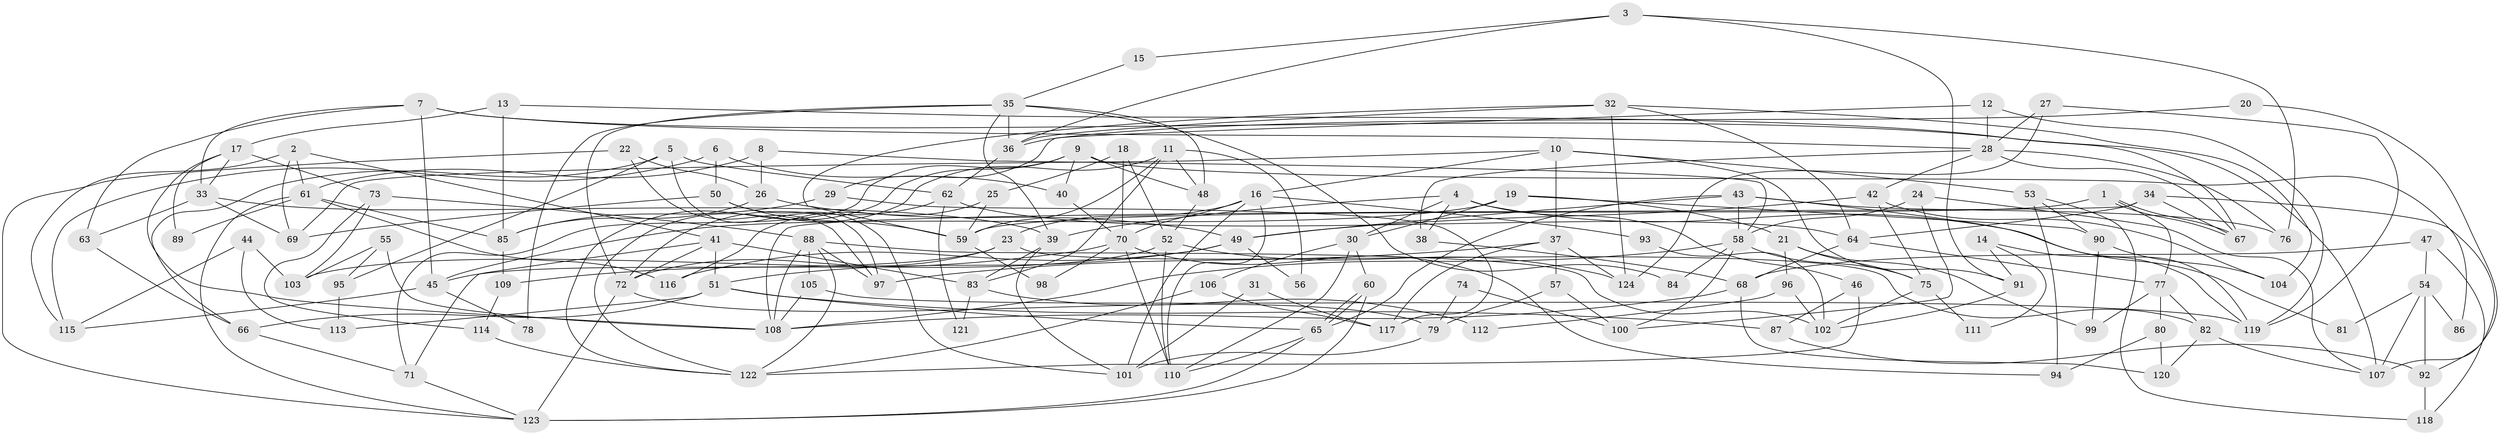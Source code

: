 // Generated by graph-tools (version 1.1) at 2025/11/02/27/25 16:11:22]
// undirected, 124 vertices, 248 edges
graph export_dot {
graph [start="1"]
  node [color=gray90,style=filled];
  1;
  2;
  3;
  4;
  5;
  6;
  7;
  8;
  9;
  10;
  11;
  12;
  13;
  14;
  15;
  16;
  17;
  18;
  19;
  20;
  21;
  22;
  23;
  24;
  25;
  26;
  27;
  28;
  29;
  30;
  31;
  32;
  33;
  34;
  35;
  36;
  37;
  38;
  39;
  40;
  41;
  42;
  43;
  44;
  45;
  46;
  47;
  48;
  49;
  50;
  51;
  52;
  53;
  54;
  55;
  56;
  57;
  58;
  59;
  60;
  61;
  62;
  63;
  64;
  65;
  66;
  67;
  68;
  69;
  70;
  71;
  72;
  73;
  74;
  75;
  76;
  77;
  78;
  79;
  80;
  81;
  82;
  83;
  84;
  85;
  86;
  87;
  88;
  89;
  90;
  91;
  92;
  93;
  94;
  95;
  96;
  97;
  98;
  99;
  100;
  101;
  102;
  103;
  104;
  105;
  106;
  107;
  108;
  109;
  110;
  111;
  112;
  113;
  114;
  115;
  116;
  117;
  118;
  119;
  120;
  121;
  122;
  123;
  124;
  1 -- 67;
  1 -- 67;
  1 -- 59;
  1 -- 77;
  2 -- 41;
  2 -- 69;
  2 -- 61;
  2 -- 115;
  3 -- 76;
  3 -- 36;
  3 -- 15;
  3 -- 91;
  4 -- 30;
  4 -- 38;
  4 -- 39;
  4 -- 46;
  4 -- 81;
  5 -- 62;
  5 -- 66;
  5 -- 95;
  5 -- 97;
  6 -- 115;
  6 -- 50;
  6 -- 40;
  7 -- 107;
  7 -- 33;
  7 -- 28;
  7 -- 45;
  7 -- 63;
  8 -- 26;
  8 -- 61;
  8 -- 58;
  9 -- 40;
  9 -- 122;
  9 -- 48;
  9 -- 71;
  9 -- 86;
  10 -- 91;
  10 -- 16;
  10 -- 37;
  10 -- 53;
  10 -- 69;
  11 -- 59;
  11 -- 122;
  11 -- 48;
  11 -- 56;
  11 -- 83;
  12 -- 28;
  12 -- 119;
  12 -- 29;
  13 -- 85;
  13 -- 67;
  13 -- 17;
  14 -- 91;
  14 -- 119;
  14 -- 111;
  15 -- 35;
  16 -- 70;
  16 -- 101;
  16 -- 23;
  16 -- 93;
  16 -- 110;
  17 -- 73;
  17 -- 33;
  17 -- 89;
  17 -- 108;
  18 -- 70;
  18 -- 52;
  18 -- 25;
  19 -- 45;
  19 -- 30;
  19 -- 21;
  19 -- 90;
  20 -- 107;
  20 -- 36;
  21 -- 99;
  21 -- 75;
  21 -- 96;
  22 -- 123;
  22 -- 26;
  22 -- 97;
  23 -- 72;
  23 -- 45;
  23 -- 82;
  24 -- 100;
  24 -- 58;
  24 -- 107;
  25 -- 116;
  25 -- 59;
  26 -- 85;
  26 -- 49;
  27 -- 28;
  27 -- 124;
  27 -- 119;
  28 -- 67;
  28 -- 38;
  28 -- 42;
  28 -- 76;
  29 -- 117;
  29 -- 85;
  30 -- 60;
  30 -- 110;
  30 -- 106;
  31 -- 101;
  31 -- 117;
  32 -- 36;
  32 -- 124;
  32 -- 59;
  32 -- 64;
  32 -- 104;
  33 -- 39;
  33 -- 63;
  33 -- 69;
  34 -- 108;
  34 -- 64;
  34 -- 67;
  34 -- 92;
  35 -- 48;
  35 -- 72;
  35 -- 36;
  35 -- 39;
  35 -- 78;
  35 -- 84;
  36 -- 62;
  37 -- 97;
  37 -- 57;
  37 -- 117;
  37 -- 124;
  38 -- 68;
  39 -- 83;
  39 -- 101;
  40 -- 70;
  41 -- 71;
  41 -- 83;
  41 -- 51;
  41 -- 72;
  42 -- 75;
  42 -- 49;
  42 -- 104;
  43 -- 58;
  43 -- 65;
  43 -- 49;
  43 -- 76;
  43 -- 119;
  44 -- 115;
  44 -- 103;
  44 -- 113;
  45 -- 78;
  45 -- 115;
  46 -- 87;
  46 -- 122;
  47 -- 68;
  47 -- 54;
  47 -- 118;
  48 -- 52;
  49 -- 51;
  49 -- 56;
  49 -- 116;
  50 -- 69;
  50 -- 59;
  50 -- 101;
  51 -- 65;
  51 -- 66;
  51 -- 87;
  51 -- 113;
  52 -- 110;
  52 -- 103;
  52 -- 124;
  53 -- 90;
  53 -- 94;
  53 -- 118;
  54 -- 92;
  54 -- 107;
  54 -- 81;
  54 -- 86;
  55 -- 108;
  55 -- 95;
  55 -- 103;
  57 -- 79;
  57 -- 100;
  58 -- 108;
  58 -- 75;
  58 -- 84;
  58 -- 100;
  59 -- 98;
  60 -- 65;
  60 -- 65;
  60 -- 123;
  61 -- 123;
  61 -- 85;
  61 -- 89;
  61 -- 116;
  62 -- 72;
  62 -- 64;
  62 -- 121;
  63 -- 66;
  64 -- 77;
  64 -- 68;
  65 -- 110;
  65 -- 123;
  66 -- 71;
  68 -- 108;
  68 -- 120;
  70 -- 109;
  70 -- 110;
  70 -- 94;
  70 -- 98;
  71 -- 123;
  72 -- 123;
  72 -- 79;
  73 -- 88;
  73 -- 103;
  73 -- 114;
  74 -- 79;
  74 -- 100;
  75 -- 102;
  75 -- 111;
  77 -- 80;
  77 -- 82;
  77 -- 99;
  79 -- 101;
  80 -- 120;
  80 -- 94;
  82 -- 107;
  82 -- 120;
  83 -- 112;
  83 -- 121;
  85 -- 109;
  87 -- 92;
  88 -- 97;
  88 -- 108;
  88 -- 102;
  88 -- 105;
  88 -- 122;
  90 -- 104;
  90 -- 99;
  91 -- 102;
  92 -- 118;
  93 -- 102;
  95 -- 113;
  96 -- 102;
  96 -- 112;
  105 -- 119;
  105 -- 108;
  106 -- 122;
  106 -- 117;
  109 -- 114;
  114 -- 122;
}
